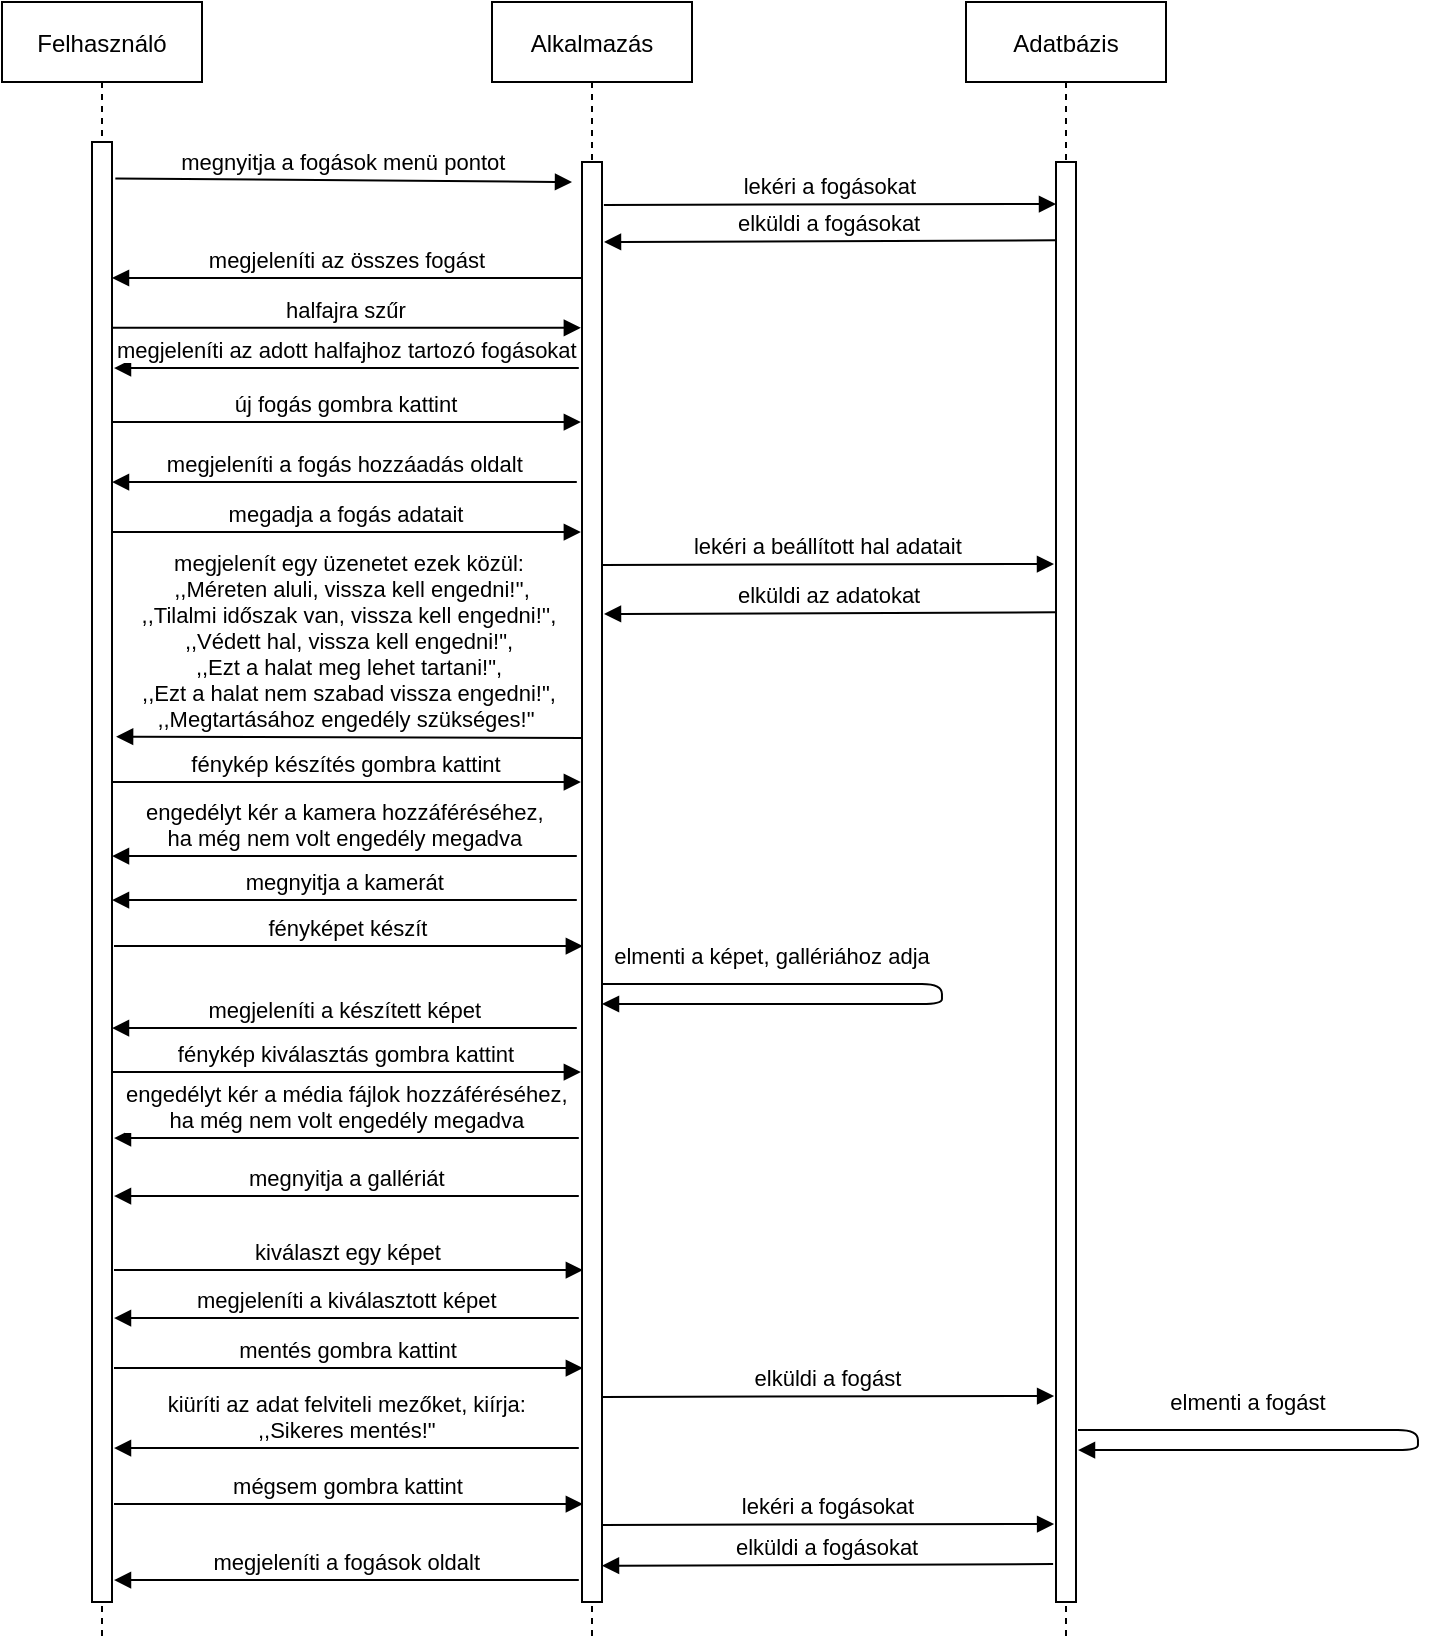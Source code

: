 <mxfile version="18.1.2" type="device"><diagram id="kgpKYQtTHZ0yAKxKKP6v" name="Page-1"><mxGraphModel dx="677" dy="363" grid="1" gridSize="10" guides="1" tooltips="1" connect="1" arrows="1" fold="1" page="1" pageScale="1" pageWidth="850" pageHeight="1100" math="0" shadow="0"><root><mxCell id="0"/><mxCell id="1" parent="0"/><mxCell id="3nuBFxr9cyL0pnOWT2aG-1" value="Felhasználó" style="shape=umlLifeline;perimeter=lifelinePerimeter;container=1;collapsible=0;recursiveResize=0;rounded=0;shadow=0;strokeWidth=1;" parent="1" vertex="1"><mxGeometry x="75" y="80" width="100" height="820" as="geometry"/></mxCell><mxCell id="3nuBFxr9cyL0pnOWT2aG-2" value="" style="points=[];perimeter=orthogonalPerimeter;rounded=0;shadow=0;strokeWidth=1;" parent="3nuBFxr9cyL0pnOWT2aG-1" vertex="1"><mxGeometry x="45" y="70" width="10" height="730" as="geometry"/></mxCell><mxCell id="0KadWcfNTs_dnY44aCGY-8" value="megadja a fogás adatait" style="verticalAlign=bottom;endArrow=block;entryX=-0.057;entryY=0.062;shadow=0;strokeWidth=1;entryDx=0;entryDy=0;entryPerimeter=0;exitX=1;exitY=0.117;exitDx=0;exitDy=0;exitPerimeter=0;" parent="3nuBFxr9cyL0pnOWT2aG-1" edge="1"><mxGeometry relative="1" as="geometry"><mxPoint x="55" y="265" as="sourcePoint"/><mxPoint x="289.43" y="265.03" as="targetPoint"/></mxGeometry></mxCell><mxCell id="0KadWcfNTs_dnY44aCGY-10" value="fénykép készítés gombra kattint" style="verticalAlign=bottom;endArrow=block;entryX=-0.057;entryY=0.062;shadow=0;strokeWidth=1;entryDx=0;entryDy=0;entryPerimeter=0;exitX=1;exitY=0.117;exitDx=0;exitDy=0;exitPerimeter=0;" parent="3nuBFxr9cyL0pnOWT2aG-1" edge="1"><mxGeometry relative="1" as="geometry"><mxPoint x="55" y="390" as="sourcePoint"/><mxPoint x="289.43" y="390.03" as="targetPoint"/></mxGeometry></mxCell><mxCell id="3nuBFxr9cyL0pnOWT2aG-5" value="Alkalmazás" style="shape=umlLifeline;perimeter=lifelinePerimeter;container=1;collapsible=0;recursiveResize=0;rounded=0;shadow=0;strokeWidth=1;" parent="1" vertex="1"><mxGeometry x="320" y="80" width="100" height="820" as="geometry"/></mxCell><mxCell id="3nuBFxr9cyL0pnOWT2aG-6" value="" style="points=[];perimeter=orthogonalPerimeter;rounded=0;shadow=0;strokeWidth=1;" parent="3nuBFxr9cyL0pnOWT2aG-5" vertex="1"><mxGeometry x="45" y="80" width="10" height="720" as="geometry"/></mxCell><mxCell id="0KadWcfNTs_dnY44aCGY-15" value="elmenti a képet, gallériához adja" style="verticalAlign=bottom;endArrow=block;shadow=0;strokeWidth=1;exitX=1;exitY=0.494;exitDx=0;exitDy=0;exitPerimeter=0;" parent="3nuBFxr9cyL0pnOWT2aG-5" edge="1"><mxGeometry x="-0.514" y="5" relative="1" as="geometry"><mxPoint x="55" y="490.96" as="sourcePoint"/><mxPoint x="55.004" y="501" as="targetPoint"/><Array as="points"><mxPoint x="104.98" y="491"/><mxPoint x="224.98" y="491"/><mxPoint x="224.98" y="501"/></Array><mxPoint as="offset"/></mxGeometry></mxCell><mxCell id="0KadWcfNTs_dnY44aCGY-30" value="lekéri a fogásokat" style="verticalAlign=bottom;endArrow=block;shadow=0;strokeWidth=1;exitX=0.895;exitY=0.184;exitDx=0;exitDy=0;exitPerimeter=0;" parent="3nuBFxr9cyL0pnOWT2aG-5" edge="1"><mxGeometry relative="1" as="geometry"><mxPoint x="55" y="761.44" as="sourcePoint"/><mxPoint x="281.05" y="761" as="targetPoint"/></mxGeometry></mxCell><mxCell id="0KadWcfNTs_dnY44aCGY-31" value="elküldi a fogásokat" style="verticalAlign=bottom;endArrow=block;shadow=0;strokeWidth=1;exitX=-0.144;exitY=0.307;exitDx=0;exitDy=0;exitPerimeter=0;" parent="3nuBFxr9cyL0pnOWT2aG-5" edge="1"><mxGeometry relative="1" as="geometry"><mxPoint x="280.56" y="781" as="sourcePoint"/><mxPoint x="55" y="781.88" as="targetPoint"/></mxGeometry></mxCell><mxCell id="3nuBFxr9cyL0pnOWT2aG-8" value="megnyitja a fogások menü pontot" style="verticalAlign=bottom;endArrow=block;shadow=0;strokeWidth=1;exitX=1.167;exitY=0.025;exitDx=0;exitDy=0;exitPerimeter=0;" parent="1" source="3nuBFxr9cyL0pnOWT2aG-2" edge="1"><mxGeometry relative="1" as="geometry"><mxPoint x="140" y="170" as="sourcePoint"/><mxPoint x="360" y="170" as="targetPoint"/></mxGeometry></mxCell><mxCell id="f2UqQBe2hRinooieT8wd-3" value="Adatbázis" style="shape=umlLifeline;perimeter=lifelinePerimeter;container=1;collapsible=0;recursiveResize=0;rounded=0;shadow=0;strokeWidth=1;" parent="1" vertex="1"><mxGeometry x="557" y="80" width="100" height="820" as="geometry"/></mxCell><mxCell id="f2UqQBe2hRinooieT8wd-4" value="" style="points=[];perimeter=orthogonalPerimeter;rounded=0;shadow=0;strokeWidth=1;" parent="f2UqQBe2hRinooieT8wd-3" vertex="1"><mxGeometry x="45" y="80" width="10" height="720" as="geometry"/></mxCell><mxCell id="f2UqQBe2hRinooieT8wd-6" value="elküldi a fogásokat" style="verticalAlign=bottom;endArrow=block;shadow=0;strokeWidth=1;exitX=-0.144;exitY=0.307;exitDx=0;exitDy=0;exitPerimeter=0;" parent="1" edge="1"><mxGeometry relative="1" as="geometry"><mxPoint x="601.56" y="199.12" as="sourcePoint"/><mxPoint x="376" y="200" as="targetPoint"/></mxGeometry></mxCell><mxCell id="0KadWcfNTs_dnY44aCGY-1" value="lekéri a fogásokat" style="verticalAlign=bottom;endArrow=block;shadow=0;strokeWidth=1;exitX=0.895;exitY=0.184;exitDx=0;exitDy=0;exitPerimeter=0;" parent="1" edge="1"><mxGeometry relative="1" as="geometry"><mxPoint x="375.95" y="181.44" as="sourcePoint"/><mxPoint x="602" y="181" as="targetPoint"/></mxGeometry></mxCell><mxCell id="0KadWcfNTs_dnY44aCGY-2" value="megjeleníti az összes fogást" style="verticalAlign=bottom;endArrow=block;shadow=0;strokeWidth=1;" parent="1" edge="1"><mxGeometry relative="1" as="geometry"><mxPoint x="365" y="218" as="sourcePoint"/><mxPoint x="130" y="218" as="targetPoint"/></mxGeometry></mxCell><mxCell id="0KadWcfNTs_dnY44aCGY-3" value="halfajra szűr" style="verticalAlign=bottom;endArrow=block;entryX=-0.057;entryY=0.062;shadow=0;strokeWidth=1;entryDx=0;entryDy=0;entryPerimeter=0;exitX=1;exitY=0.117;exitDx=0;exitDy=0;exitPerimeter=0;" parent="1" edge="1"><mxGeometry relative="1" as="geometry"><mxPoint x="130" y="242.89" as="sourcePoint"/><mxPoint x="364.43" y="242.92" as="targetPoint"/></mxGeometry></mxCell><mxCell id="0KadWcfNTs_dnY44aCGY-4" value="megjeleníti az adott halfajhoz tartozó fogásokat" style="verticalAlign=bottom;endArrow=block;shadow=0;strokeWidth=1;entryX=1.26;entryY=0.406;entryDx=0;entryDy=0;entryPerimeter=0;" parent="1" edge="1"><mxGeometry relative="1" as="geometry"><mxPoint x="363.4" y="263" as="sourcePoint"/><mxPoint x="131.0" y="263.02" as="targetPoint"/></mxGeometry></mxCell><mxCell id="0KadWcfNTs_dnY44aCGY-5" value="új fogás gombra kattint" style="verticalAlign=bottom;endArrow=block;entryX=-0.057;entryY=0.062;shadow=0;strokeWidth=1;entryDx=0;entryDy=0;entryPerimeter=0;exitX=1;exitY=0.117;exitDx=0;exitDy=0;exitPerimeter=0;" parent="1" edge="1"><mxGeometry relative="1" as="geometry"><mxPoint x="130" y="290" as="sourcePoint"/><mxPoint x="364.43" y="290.03" as="targetPoint"/></mxGeometry></mxCell><mxCell id="0KadWcfNTs_dnY44aCGY-7" value="megjeleníti a fogás hozzáadás oldalt" style="verticalAlign=bottom;endArrow=block;shadow=0;strokeWidth=1;entryX=1.26;entryY=0.406;entryDx=0;entryDy=0;entryPerimeter=0;" parent="1" edge="1"><mxGeometry relative="1" as="geometry"><mxPoint x="362.4" y="320" as="sourcePoint"/><mxPoint x="130" y="320.02" as="targetPoint"/></mxGeometry></mxCell><mxCell id="0KadWcfNTs_dnY44aCGY-9" value="megjelenít egy üzenetet ezek közül:&#10; ,,Méreten aluli, vissza kell engedni!'',&#10;,,Tilalmi időszak van, vissza kell engedni!'',&#10;,,Védett hal, vissza kell engedni!&quot;,&#10;,,Ezt a halat meg lehet tartani!&quot;,&#10;,,Ezt a halat nem szabad vissza engedni!&quot;,&#10;,,Megtartásához engedély szükséges!&quot; " style="verticalAlign=bottom;endArrow=block;shadow=0;strokeWidth=1;entryX=1.205;entryY=0.273;entryDx=0;entryDy=0;entryPerimeter=0;" parent="1" edge="1"><mxGeometry relative="1" as="geometry"><mxPoint x="365" y="448" as="sourcePoint"/><mxPoint x="132.05" y="447.32" as="targetPoint"/></mxGeometry></mxCell><mxCell id="0KadWcfNTs_dnY44aCGY-11" value="engedélyt kér a kamera hozzáféréséhez, &#10;ha még nem volt engedély megadva" style="verticalAlign=bottom;endArrow=block;shadow=0;strokeWidth=1;entryX=1.26;entryY=0.406;entryDx=0;entryDy=0;entryPerimeter=0;" parent="1" edge="1"><mxGeometry relative="1" as="geometry"><mxPoint x="362.4" y="507" as="sourcePoint"/><mxPoint x="130" y="507.02" as="targetPoint"/></mxGeometry></mxCell><mxCell id="0KadWcfNTs_dnY44aCGY-12" value="megnyitja a kamerát" style="verticalAlign=bottom;endArrow=block;shadow=0;strokeWidth=1;entryX=1.26;entryY=0.406;entryDx=0;entryDy=0;entryPerimeter=0;" parent="1" edge="1"><mxGeometry relative="1" as="geometry"><mxPoint x="362.4" y="529" as="sourcePoint"/><mxPoint x="130" y="529.02" as="targetPoint"/></mxGeometry></mxCell><mxCell id="0KadWcfNTs_dnY44aCGY-13" value="fényképet készít" style="verticalAlign=bottom;endArrow=block;entryX=-0.057;entryY=0.062;shadow=0;strokeWidth=1;entryDx=0;entryDy=0;entryPerimeter=0;exitX=1;exitY=0.117;exitDx=0;exitDy=0;exitPerimeter=0;" parent="1" edge="1"><mxGeometry relative="1" as="geometry"><mxPoint x="131" y="552" as="sourcePoint"/><mxPoint x="365.43" y="552.03" as="targetPoint"/></mxGeometry></mxCell><mxCell id="0KadWcfNTs_dnY44aCGY-16" value="fénykép kiválasztás gombra kattint" style="verticalAlign=bottom;endArrow=block;entryX=-0.057;entryY=0.062;shadow=0;strokeWidth=1;entryDx=0;entryDy=0;entryPerimeter=0;exitX=1;exitY=0.117;exitDx=0;exitDy=0;exitPerimeter=0;" parent="1" edge="1"><mxGeometry relative="1" as="geometry"><mxPoint x="130" y="615" as="sourcePoint"/><mxPoint x="364.43" y="615.03" as="targetPoint"/></mxGeometry></mxCell><mxCell id="0KadWcfNTs_dnY44aCGY-17" value="engedélyt kér a média fájlok hozzáféréséhez, &#10;ha még nem volt engedély megadva" style="verticalAlign=bottom;endArrow=block;shadow=0;strokeWidth=1;entryX=1.26;entryY=0.406;entryDx=0;entryDy=0;entryPerimeter=0;" parent="1" edge="1"><mxGeometry relative="1" as="geometry"><mxPoint x="363.4" y="648" as="sourcePoint"/><mxPoint x="131" y="648.02" as="targetPoint"/></mxGeometry></mxCell><mxCell id="0KadWcfNTs_dnY44aCGY-18" value="megnyitja a gallériát" style="verticalAlign=bottom;endArrow=block;shadow=0;strokeWidth=1;entryX=1.26;entryY=0.406;entryDx=0;entryDy=0;entryPerimeter=0;" parent="1" edge="1"><mxGeometry relative="1" as="geometry"><mxPoint x="363.4" y="677" as="sourcePoint"/><mxPoint x="131" y="677.02" as="targetPoint"/></mxGeometry></mxCell><mxCell id="0KadWcfNTs_dnY44aCGY-19" value="kiválaszt egy képet" style="verticalAlign=bottom;endArrow=block;entryX=-0.057;entryY=0.062;shadow=0;strokeWidth=1;entryDx=0;entryDy=0;entryPerimeter=0;exitX=1;exitY=0.117;exitDx=0;exitDy=0;exitPerimeter=0;" parent="1" edge="1"><mxGeometry relative="1" as="geometry"><mxPoint x="131" y="714" as="sourcePoint"/><mxPoint x="365.43" y="714.03" as="targetPoint"/></mxGeometry></mxCell><mxCell id="0KadWcfNTs_dnY44aCGY-20" value="megjeleníti a kiválasztott képet" style="verticalAlign=bottom;endArrow=block;shadow=0;strokeWidth=1;entryX=1.26;entryY=0.406;entryDx=0;entryDy=0;entryPerimeter=0;" parent="1" edge="1"><mxGeometry relative="1" as="geometry"><mxPoint x="363.4" y="738" as="sourcePoint"/><mxPoint x="131" y="738.02" as="targetPoint"/></mxGeometry></mxCell><mxCell id="0KadWcfNTs_dnY44aCGY-21" value="megjeleníti a készített képet" style="verticalAlign=bottom;endArrow=block;shadow=0;strokeWidth=1;entryX=1.26;entryY=0.406;entryDx=0;entryDy=0;entryPerimeter=0;" parent="1" edge="1"><mxGeometry relative="1" as="geometry"><mxPoint x="362.4" y="593" as="sourcePoint"/><mxPoint x="130" y="593.02" as="targetPoint"/></mxGeometry></mxCell><mxCell id="0KadWcfNTs_dnY44aCGY-22" value="mentés gombra kattint" style="verticalAlign=bottom;endArrow=block;entryX=-0.057;entryY=0.062;shadow=0;strokeWidth=1;entryDx=0;entryDy=0;entryPerimeter=0;exitX=1;exitY=0.117;exitDx=0;exitDy=0;exitPerimeter=0;" parent="1" edge="1"><mxGeometry relative="1" as="geometry"><mxPoint x="131" y="763" as="sourcePoint"/><mxPoint x="365.43" y="763.03" as="targetPoint"/></mxGeometry></mxCell><mxCell id="0KadWcfNTs_dnY44aCGY-24" value="elküldi a fogást" style="verticalAlign=bottom;endArrow=block;shadow=0;strokeWidth=1;exitX=0.895;exitY=0.184;exitDx=0;exitDy=0;exitPerimeter=0;" parent="1" edge="1"><mxGeometry relative="1" as="geometry"><mxPoint x="375.0" y="777.44" as="sourcePoint"/><mxPoint x="601.05" y="777" as="targetPoint"/></mxGeometry></mxCell><mxCell id="0KadWcfNTs_dnY44aCGY-26" value="elmenti a fogást" style="verticalAlign=bottom;endArrow=block;shadow=0;strokeWidth=1;exitX=1;exitY=0.494;exitDx=0;exitDy=0;exitPerimeter=0;" parent="1" edge="1"><mxGeometry x="-0.514" y="5" relative="1" as="geometry"><mxPoint x="613" y="794.0" as="sourcePoint"/><mxPoint x="613.004" y="804.04" as="targetPoint"/><Array as="points"><mxPoint x="662.98" y="794.04"/><mxPoint x="782.98" y="794.04"/><mxPoint x="782.98" y="804.04"/></Array><mxPoint as="offset"/></mxGeometry></mxCell><mxCell id="0KadWcfNTs_dnY44aCGY-27" value="kiüríti az adat felviteli mezőket, kiírja: &#10;,,Sikeres mentés!&quot;" style="verticalAlign=bottom;endArrow=block;shadow=0;strokeWidth=1;entryX=1.26;entryY=0.406;entryDx=0;entryDy=0;entryPerimeter=0;" parent="1" edge="1"><mxGeometry relative="1" as="geometry"><mxPoint x="363.4" y="803" as="sourcePoint"/><mxPoint x="131" y="803.02" as="targetPoint"/></mxGeometry></mxCell><mxCell id="0KadWcfNTs_dnY44aCGY-28" value="mégsem gombra kattint" style="verticalAlign=bottom;endArrow=block;entryX=-0.057;entryY=0.062;shadow=0;strokeWidth=1;entryDx=0;entryDy=0;entryPerimeter=0;exitX=1;exitY=0.117;exitDx=0;exitDy=0;exitPerimeter=0;" parent="1" edge="1"><mxGeometry relative="1" as="geometry"><mxPoint x="131" y="831" as="sourcePoint"/><mxPoint x="365.43" y="831.03" as="targetPoint"/></mxGeometry></mxCell><mxCell id="0KadWcfNTs_dnY44aCGY-29" value="megjeleníti a fogások oldalt" style="verticalAlign=bottom;endArrow=block;shadow=0;strokeWidth=1;entryX=1.26;entryY=0.406;entryDx=0;entryDy=0;entryPerimeter=0;" parent="1" edge="1"><mxGeometry relative="1" as="geometry"><mxPoint x="363.4" y="869" as="sourcePoint"/><mxPoint x="131" y="869.02" as="targetPoint"/></mxGeometry></mxCell><mxCell id="vx3lt6Vshr8SeJBgD70e-1" value="lekéri a beállított hal adatait" style="verticalAlign=bottom;endArrow=block;shadow=0;strokeWidth=1;exitX=0.895;exitY=0.184;exitDx=0;exitDy=0;exitPerimeter=0;" edge="1" parent="1"><mxGeometry relative="1" as="geometry"><mxPoint x="374.95" y="361.44" as="sourcePoint"/><mxPoint x="601" y="361" as="targetPoint"/></mxGeometry></mxCell><mxCell id="vx3lt6Vshr8SeJBgD70e-2" value="elküldi az adatokat" style="verticalAlign=bottom;endArrow=block;shadow=0;strokeWidth=1;exitX=-0.144;exitY=0.307;exitDx=0;exitDy=0;exitPerimeter=0;" edge="1" parent="1"><mxGeometry relative="1" as="geometry"><mxPoint x="601.56" y="385.12" as="sourcePoint"/><mxPoint x="376" y="386" as="targetPoint"/></mxGeometry></mxCell></root></mxGraphModel></diagram></mxfile>